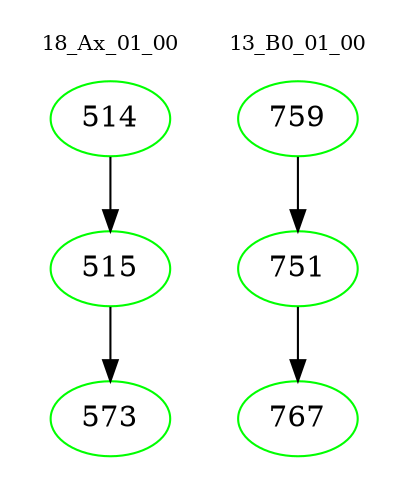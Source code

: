 digraph{
subgraph cluster_0 {
color = white
label = "18_Ax_01_00";
fontsize=10;
T0_514 [label="514", color="green"]
T0_514 -> T0_515 [color="black"]
T0_515 [label="515", color="green"]
T0_515 -> T0_573 [color="black"]
T0_573 [label="573", color="green"]
}
subgraph cluster_1 {
color = white
label = "13_B0_01_00";
fontsize=10;
T1_759 [label="759", color="green"]
T1_759 -> T1_751 [color="black"]
T1_751 [label="751", color="green"]
T1_751 -> T1_767 [color="black"]
T1_767 [label="767", color="green"]
}
}
